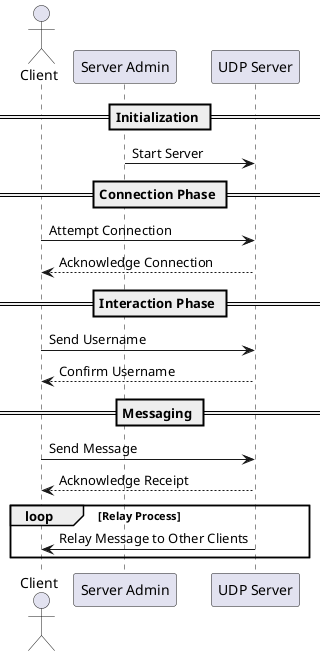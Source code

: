 @startuml
actor Client
participant "Server Admin" as Admin
participant "UDP Server" as Server

== Initialization ==
Admin -> Server : Start Server

== Connection Phase ==
Client -> Server : Attempt Connection
Server --> Client : Acknowledge Connection

== Interaction Phase ==
Client -> Server : Send Username
Server --> Client : Confirm Username

== Messaging ==
Client -> Server : Send Message
Server --> Client : Acknowledge Receipt

loop Relay Process
    Server -> Client : Relay Message to Other Clients
end

@enduml
